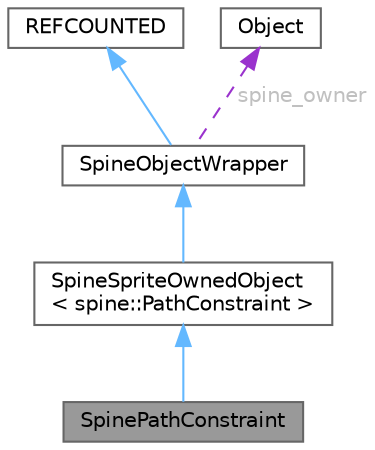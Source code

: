 digraph "SpinePathConstraint"
{
 // LATEX_PDF_SIZE
  bgcolor="transparent";
  edge [fontname=Helvetica,fontsize=10,labelfontname=Helvetica,labelfontsize=10];
  node [fontname=Helvetica,fontsize=10,shape=box,height=0.2,width=0.4];
  Node1 [id="Node000001",label="SpinePathConstraint",height=0.2,width=0.4,color="gray40", fillcolor="grey60", style="filled", fontcolor="black",tooltip=" "];
  Node2 -> Node1 [id="edge5_Node000001_Node000002",dir="back",color="steelblue1",style="solid",tooltip=" "];
  Node2 [id="Node000002",label="SpineSpriteOwnedObject\l\< spine::PathConstraint \>",height=0.2,width=0.4,color="gray40", fillcolor="white", style="filled",URL="$class_spine_sprite_owned_object.html",tooltip=" "];
  Node3 -> Node2 [id="edge6_Node000002_Node000003",dir="back",color="steelblue1",style="solid",tooltip=" "];
  Node3 [id="Node000003",label="SpineObjectWrapper",height=0.2,width=0.4,color="gray40", fillcolor="white", style="filled",URL="$class_spine_object_wrapper.html",tooltip=" "];
  Node4 -> Node3 [id="edge7_Node000003_Node000004",dir="back",color="steelblue1",style="solid",tooltip=" "];
  Node4 [id="Node000004",label="REFCOUNTED",height=0.2,width=0.4,color="gray40", fillcolor="white", style="filled",tooltip=" "];
  Node5 -> Node3 [id="edge8_Node000003_Node000005",dir="back",color="darkorchid3",style="dashed",tooltip=" ",label=" spine_owner",fontcolor="grey" ];
  Node5 [id="Node000005",label="Object",height=0.2,width=0.4,color="gray40", fillcolor="white", style="filled",URL="$class_object.html",tooltip=" "];
}
